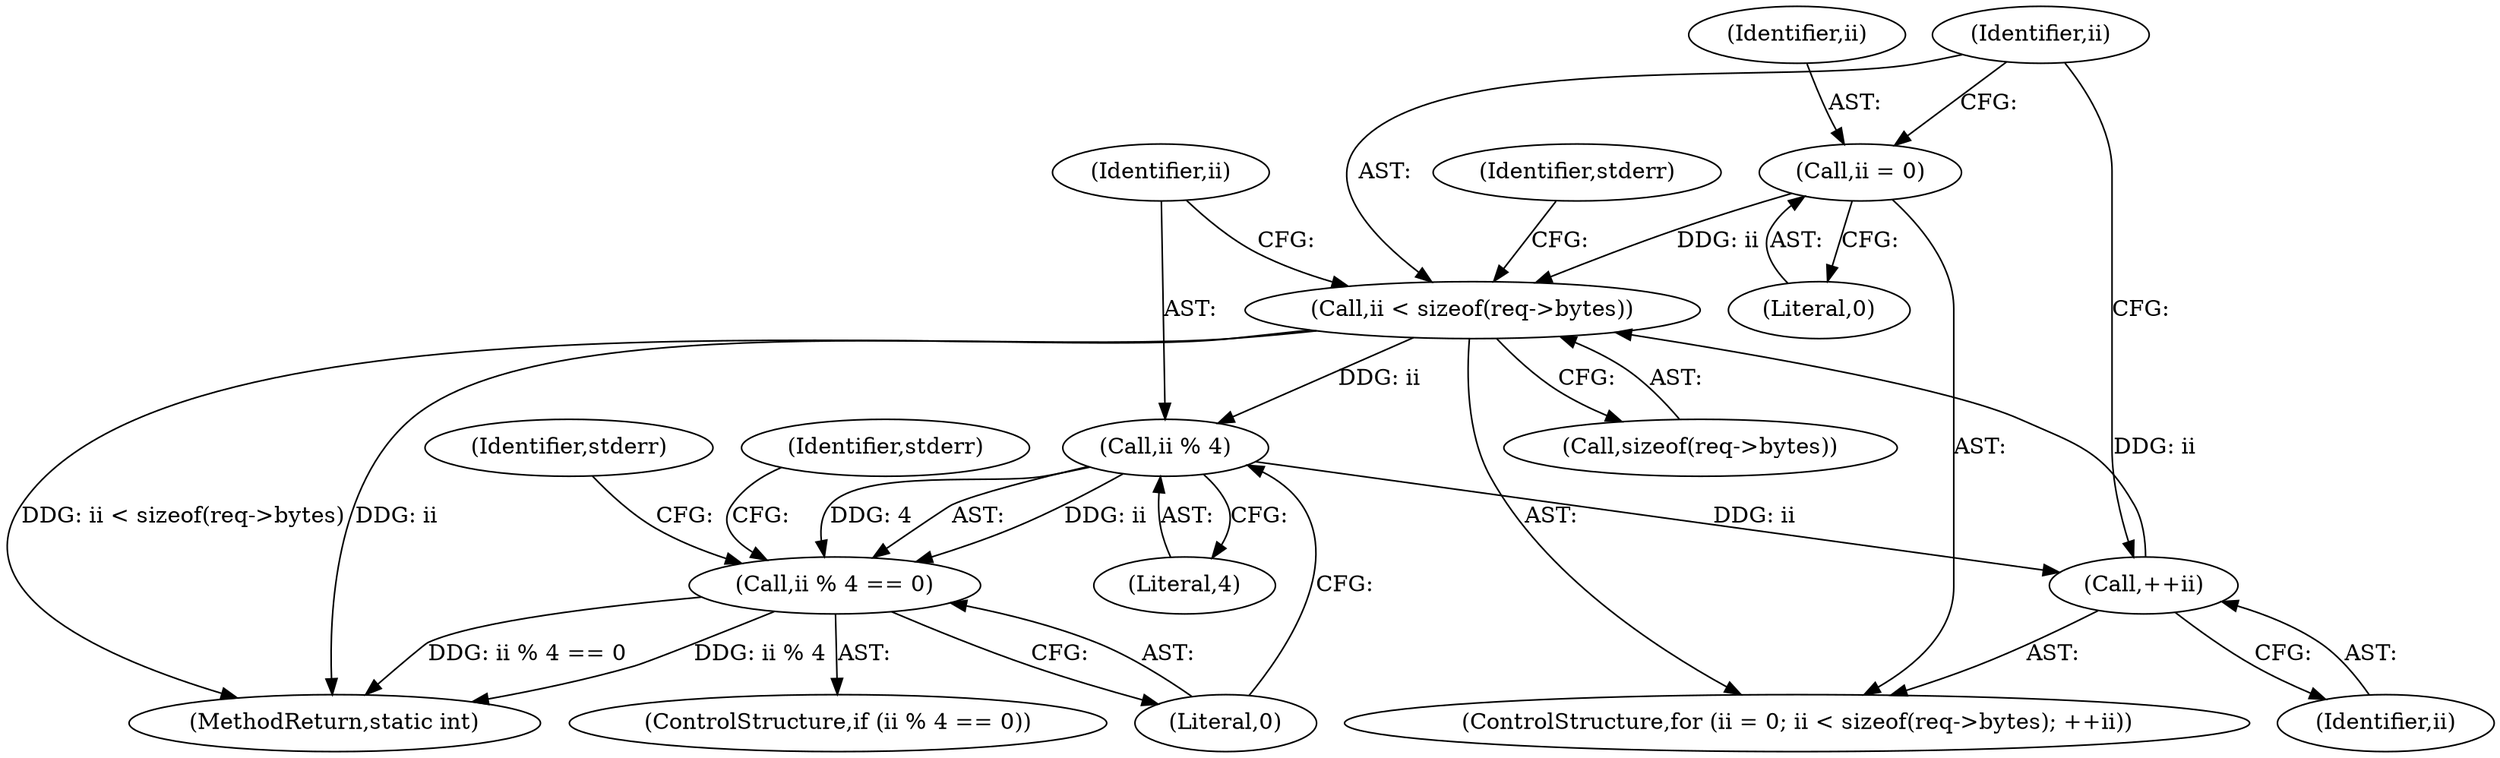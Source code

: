 digraph "0_memcached_d9cd01ede97f4145af9781d448c62a3318952719@API" {
"1000275" [label="(Call,ii < sizeof(req->bytes))"];
"1000281" [label="(Call,++ii)"];
"1000286" [label="(Call,ii % 4)"];
"1000275" [label="(Call,ii < sizeof(req->bytes))"];
"1000272" [label="(Call,ii = 0)"];
"1000285" [label="(Call,ii % 4 == 0)"];
"1000285" [label="(Call,ii % 4 == 0)"];
"1000288" [label="(Literal,4)"];
"1000298" [label="(Identifier,stderr)"];
"1000271" [label="(ControlStructure,for (ii = 0; ii < sizeof(req->bytes); ++ii))"];
"1000281" [label="(Call,++ii)"];
"1000286" [label="(Call,ii % 4)"];
"1000272" [label="(Call,ii = 0)"];
"1000306" [label="(Identifier,stderr)"];
"1000275" [label="(Call,ii < sizeof(req->bytes))"];
"1000274" [label="(Literal,0)"];
"1000277" [label="(Call,sizeof(req->bytes))"];
"1000282" [label="(Identifier,ii)"];
"1000287" [label="(Identifier,ii)"];
"1000603" [label="(MethodReturn,static int)"];
"1000284" [label="(ControlStructure,if (ii % 4 == 0))"];
"1000276" [label="(Identifier,ii)"];
"1000273" [label="(Identifier,ii)"];
"1000292" [label="(Identifier,stderr)"];
"1000289" [label="(Literal,0)"];
"1000275" -> "1000271"  [label="AST: "];
"1000275" -> "1000277"  [label="CFG: "];
"1000276" -> "1000275"  [label="AST: "];
"1000277" -> "1000275"  [label="AST: "];
"1000287" -> "1000275"  [label="CFG: "];
"1000306" -> "1000275"  [label="CFG: "];
"1000275" -> "1000603"  [label="DDG: ii < sizeof(req->bytes)"];
"1000275" -> "1000603"  [label="DDG: ii"];
"1000281" -> "1000275"  [label="DDG: ii"];
"1000272" -> "1000275"  [label="DDG: ii"];
"1000275" -> "1000286"  [label="DDG: ii"];
"1000281" -> "1000271"  [label="AST: "];
"1000281" -> "1000282"  [label="CFG: "];
"1000282" -> "1000281"  [label="AST: "];
"1000276" -> "1000281"  [label="CFG: "];
"1000286" -> "1000281"  [label="DDG: ii"];
"1000286" -> "1000285"  [label="AST: "];
"1000286" -> "1000288"  [label="CFG: "];
"1000287" -> "1000286"  [label="AST: "];
"1000288" -> "1000286"  [label="AST: "];
"1000289" -> "1000286"  [label="CFG: "];
"1000286" -> "1000285"  [label="DDG: ii"];
"1000286" -> "1000285"  [label="DDG: 4"];
"1000272" -> "1000271"  [label="AST: "];
"1000272" -> "1000274"  [label="CFG: "];
"1000273" -> "1000272"  [label="AST: "];
"1000274" -> "1000272"  [label="AST: "];
"1000276" -> "1000272"  [label="CFG: "];
"1000285" -> "1000284"  [label="AST: "];
"1000285" -> "1000289"  [label="CFG: "];
"1000289" -> "1000285"  [label="AST: "];
"1000292" -> "1000285"  [label="CFG: "];
"1000298" -> "1000285"  [label="CFG: "];
"1000285" -> "1000603"  [label="DDG: ii % 4"];
"1000285" -> "1000603"  [label="DDG: ii % 4 == 0"];
}
